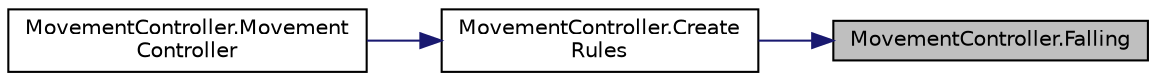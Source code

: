 digraph "MovementController.Falling"
{
 // INTERACTIVE_SVG=YES
 // LATEX_PDF_SIZE
  edge [fontname="Helvetica",fontsize="10",labelfontname="Helvetica",labelfontsize="10"];
  node [fontname="Helvetica",fontsize="10",shape=record];
  rankdir="RL";
  Node1 [label="MovementController.Falling",height=0.2,width=0.4,color="black", fillcolor="grey75", style="filled", fontcolor="black",tooltip=" "];
  Node1 -> Node2 [dir="back",color="midnightblue",fontsize="10",style="solid",fontname="Helvetica"];
  Node2 [label="MovementController.Create\lRules",height=0.2,width=0.4,color="black", fillcolor="white", style="filled",URL="$class_movement_controller.html#a5e8d4239b5b89b6a2e6217f489890017",tooltip=" "];
  Node2 -> Node3 [dir="back",color="midnightblue",fontsize="10",style="solid",fontname="Helvetica"];
  Node3 [label="MovementController.Movement\lController",height=0.2,width=0.4,color="black", fillcolor="white", style="filled",URL="$class_movement_controller.html#a745dbc9a161e1152b8b2f982134d75e5",tooltip=" "];
}

